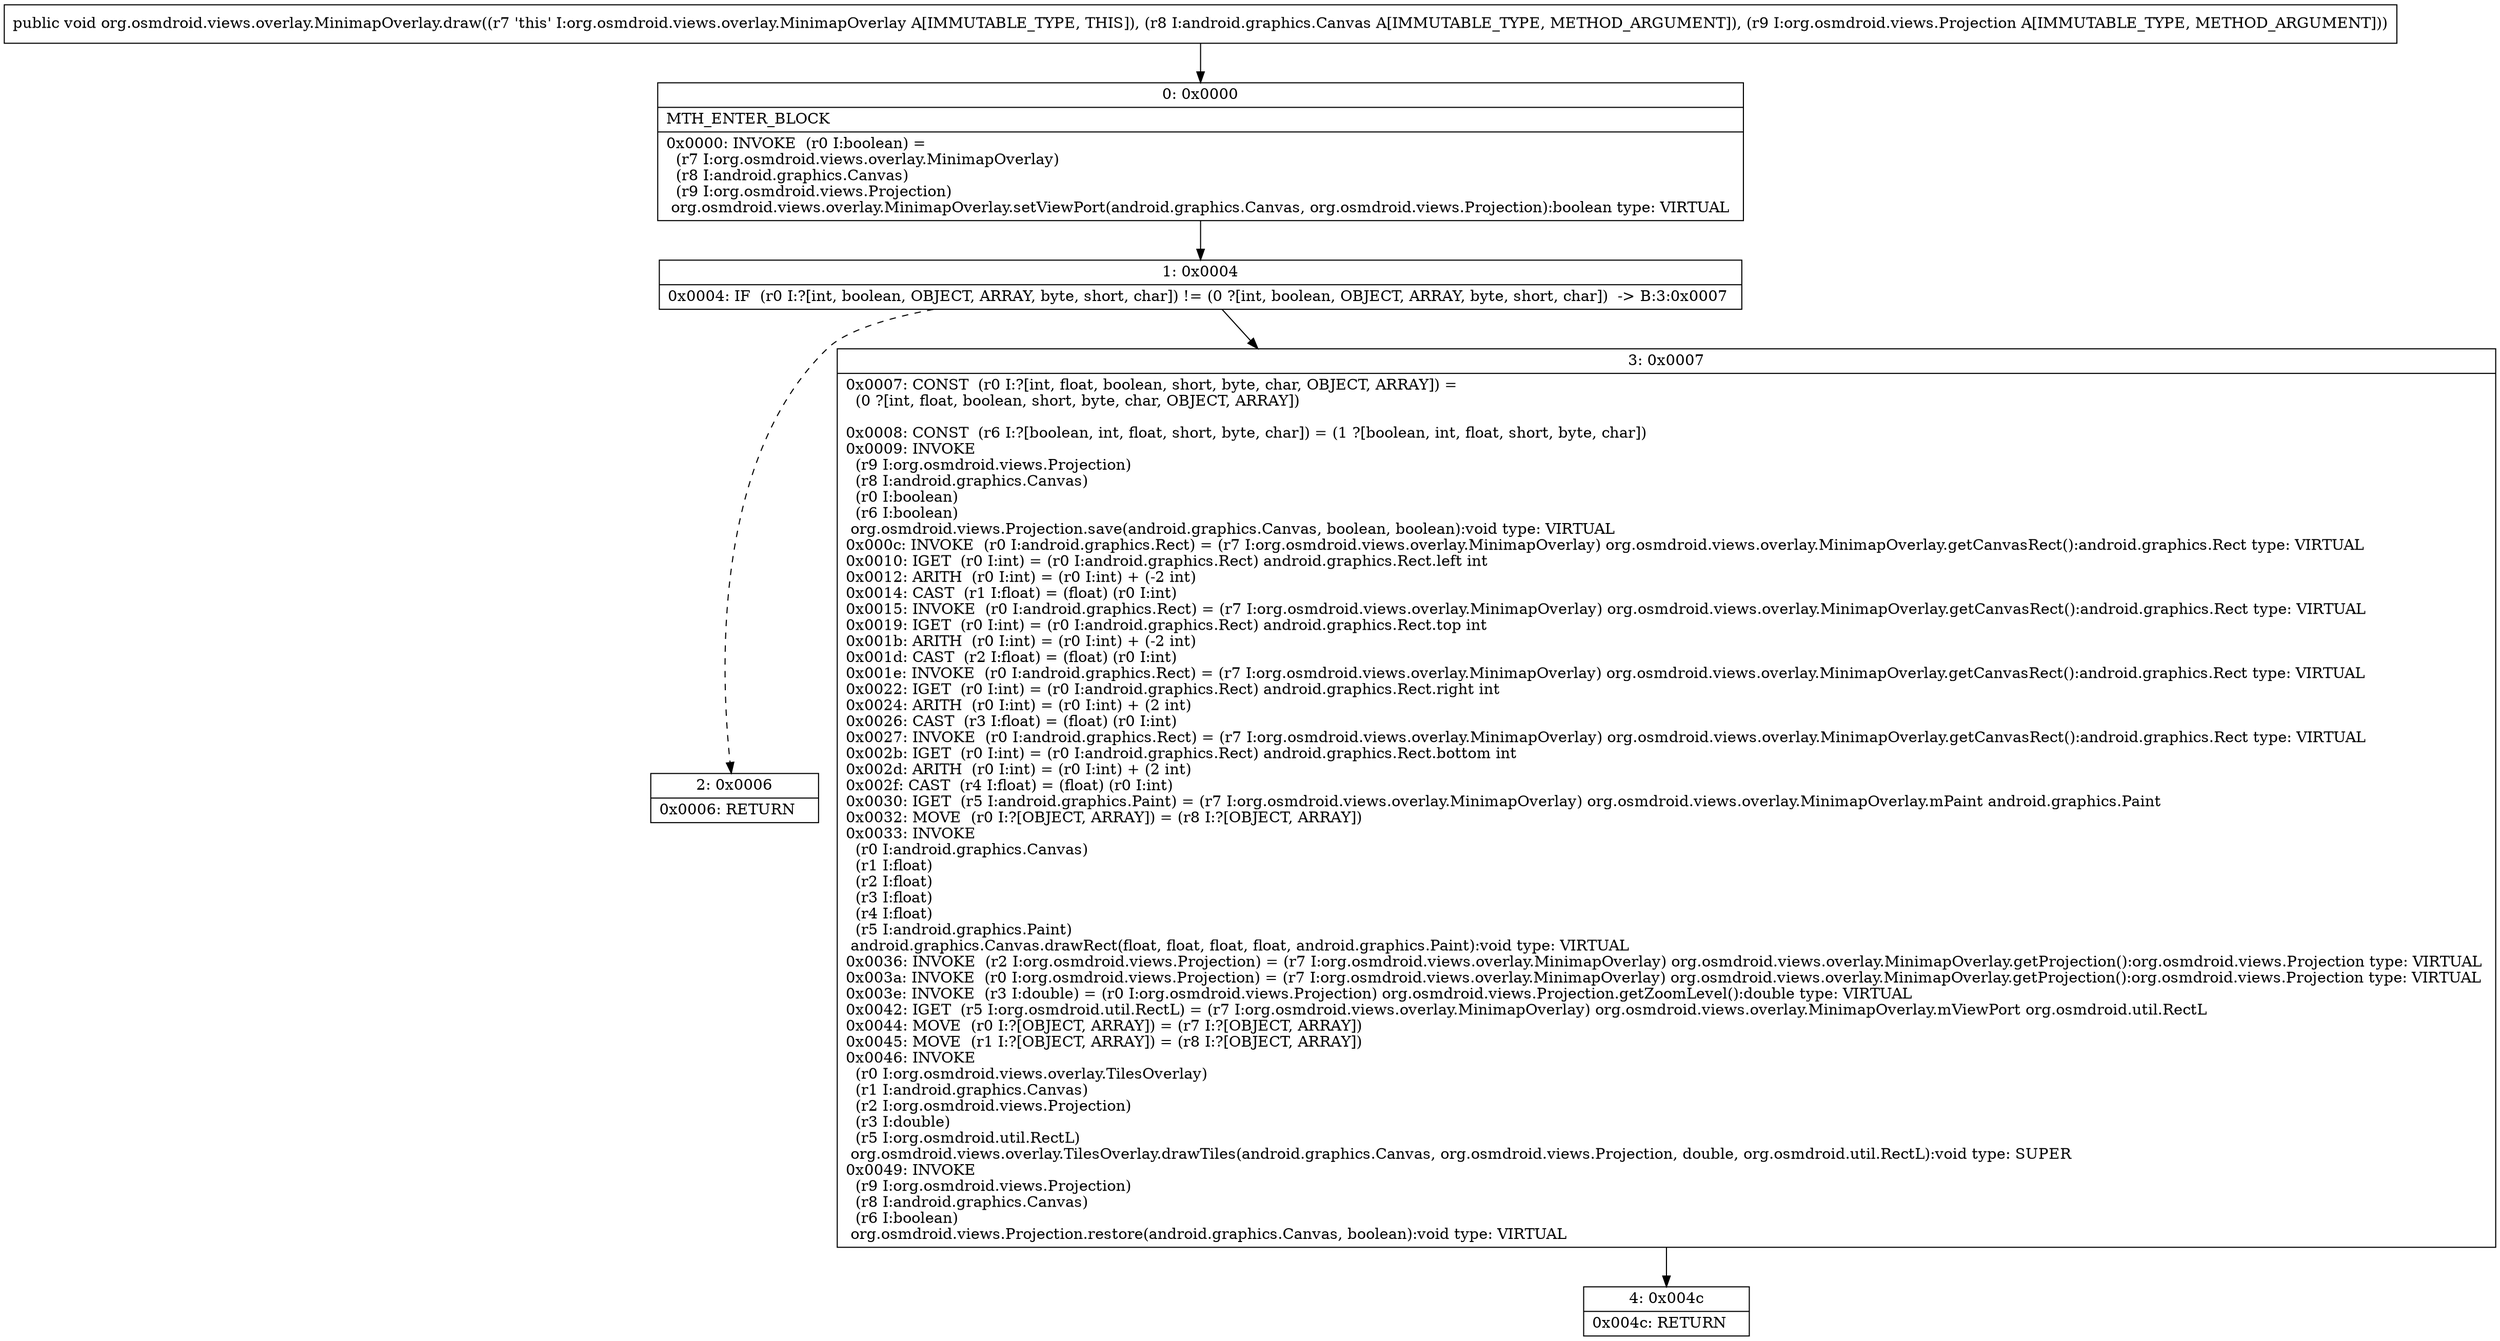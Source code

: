 digraph "CFG fororg.osmdroid.views.overlay.MinimapOverlay.draw(Landroid\/graphics\/Canvas;Lorg\/osmdroid\/views\/Projection;)V" {
Node_0 [shape=record,label="{0\:\ 0x0000|MTH_ENTER_BLOCK\l|0x0000: INVOKE  (r0 I:boolean) = \l  (r7 I:org.osmdroid.views.overlay.MinimapOverlay)\l  (r8 I:android.graphics.Canvas)\l  (r9 I:org.osmdroid.views.Projection)\l org.osmdroid.views.overlay.MinimapOverlay.setViewPort(android.graphics.Canvas, org.osmdroid.views.Projection):boolean type: VIRTUAL \l}"];
Node_1 [shape=record,label="{1\:\ 0x0004|0x0004: IF  (r0 I:?[int, boolean, OBJECT, ARRAY, byte, short, char]) != (0 ?[int, boolean, OBJECT, ARRAY, byte, short, char])  \-\> B:3:0x0007 \l}"];
Node_2 [shape=record,label="{2\:\ 0x0006|0x0006: RETURN   \l}"];
Node_3 [shape=record,label="{3\:\ 0x0007|0x0007: CONST  (r0 I:?[int, float, boolean, short, byte, char, OBJECT, ARRAY]) = \l  (0 ?[int, float, boolean, short, byte, char, OBJECT, ARRAY])\l \l0x0008: CONST  (r6 I:?[boolean, int, float, short, byte, char]) = (1 ?[boolean, int, float, short, byte, char]) \l0x0009: INVOKE  \l  (r9 I:org.osmdroid.views.Projection)\l  (r8 I:android.graphics.Canvas)\l  (r0 I:boolean)\l  (r6 I:boolean)\l org.osmdroid.views.Projection.save(android.graphics.Canvas, boolean, boolean):void type: VIRTUAL \l0x000c: INVOKE  (r0 I:android.graphics.Rect) = (r7 I:org.osmdroid.views.overlay.MinimapOverlay) org.osmdroid.views.overlay.MinimapOverlay.getCanvasRect():android.graphics.Rect type: VIRTUAL \l0x0010: IGET  (r0 I:int) = (r0 I:android.graphics.Rect) android.graphics.Rect.left int \l0x0012: ARITH  (r0 I:int) = (r0 I:int) + (\-2 int) \l0x0014: CAST  (r1 I:float) = (float) (r0 I:int) \l0x0015: INVOKE  (r0 I:android.graphics.Rect) = (r7 I:org.osmdroid.views.overlay.MinimapOverlay) org.osmdroid.views.overlay.MinimapOverlay.getCanvasRect():android.graphics.Rect type: VIRTUAL \l0x0019: IGET  (r0 I:int) = (r0 I:android.graphics.Rect) android.graphics.Rect.top int \l0x001b: ARITH  (r0 I:int) = (r0 I:int) + (\-2 int) \l0x001d: CAST  (r2 I:float) = (float) (r0 I:int) \l0x001e: INVOKE  (r0 I:android.graphics.Rect) = (r7 I:org.osmdroid.views.overlay.MinimapOverlay) org.osmdroid.views.overlay.MinimapOverlay.getCanvasRect():android.graphics.Rect type: VIRTUAL \l0x0022: IGET  (r0 I:int) = (r0 I:android.graphics.Rect) android.graphics.Rect.right int \l0x0024: ARITH  (r0 I:int) = (r0 I:int) + (2 int) \l0x0026: CAST  (r3 I:float) = (float) (r0 I:int) \l0x0027: INVOKE  (r0 I:android.graphics.Rect) = (r7 I:org.osmdroid.views.overlay.MinimapOverlay) org.osmdroid.views.overlay.MinimapOverlay.getCanvasRect():android.graphics.Rect type: VIRTUAL \l0x002b: IGET  (r0 I:int) = (r0 I:android.graphics.Rect) android.graphics.Rect.bottom int \l0x002d: ARITH  (r0 I:int) = (r0 I:int) + (2 int) \l0x002f: CAST  (r4 I:float) = (float) (r0 I:int) \l0x0030: IGET  (r5 I:android.graphics.Paint) = (r7 I:org.osmdroid.views.overlay.MinimapOverlay) org.osmdroid.views.overlay.MinimapOverlay.mPaint android.graphics.Paint \l0x0032: MOVE  (r0 I:?[OBJECT, ARRAY]) = (r8 I:?[OBJECT, ARRAY]) \l0x0033: INVOKE  \l  (r0 I:android.graphics.Canvas)\l  (r1 I:float)\l  (r2 I:float)\l  (r3 I:float)\l  (r4 I:float)\l  (r5 I:android.graphics.Paint)\l android.graphics.Canvas.drawRect(float, float, float, float, android.graphics.Paint):void type: VIRTUAL \l0x0036: INVOKE  (r2 I:org.osmdroid.views.Projection) = (r7 I:org.osmdroid.views.overlay.MinimapOverlay) org.osmdroid.views.overlay.MinimapOverlay.getProjection():org.osmdroid.views.Projection type: VIRTUAL \l0x003a: INVOKE  (r0 I:org.osmdroid.views.Projection) = (r7 I:org.osmdroid.views.overlay.MinimapOverlay) org.osmdroid.views.overlay.MinimapOverlay.getProjection():org.osmdroid.views.Projection type: VIRTUAL \l0x003e: INVOKE  (r3 I:double) = (r0 I:org.osmdroid.views.Projection) org.osmdroid.views.Projection.getZoomLevel():double type: VIRTUAL \l0x0042: IGET  (r5 I:org.osmdroid.util.RectL) = (r7 I:org.osmdroid.views.overlay.MinimapOverlay) org.osmdroid.views.overlay.MinimapOverlay.mViewPort org.osmdroid.util.RectL \l0x0044: MOVE  (r0 I:?[OBJECT, ARRAY]) = (r7 I:?[OBJECT, ARRAY]) \l0x0045: MOVE  (r1 I:?[OBJECT, ARRAY]) = (r8 I:?[OBJECT, ARRAY]) \l0x0046: INVOKE  \l  (r0 I:org.osmdroid.views.overlay.TilesOverlay)\l  (r1 I:android.graphics.Canvas)\l  (r2 I:org.osmdroid.views.Projection)\l  (r3 I:double)\l  (r5 I:org.osmdroid.util.RectL)\l org.osmdroid.views.overlay.TilesOverlay.drawTiles(android.graphics.Canvas, org.osmdroid.views.Projection, double, org.osmdroid.util.RectL):void type: SUPER \l0x0049: INVOKE  \l  (r9 I:org.osmdroid.views.Projection)\l  (r8 I:android.graphics.Canvas)\l  (r6 I:boolean)\l org.osmdroid.views.Projection.restore(android.graphics.Canvas, boolean):void type: VIRTUAL \l}"];
Node_4 [shape=record,label="{4\:\ 0x004c|0x004c: RETURN   \l}"];
MethodNode[shape=record,label="{public void org.osmdroid.views.overlay.MinimapOverlay.draw((r7 'this' I:org.osmdroid.views.overlay.MinimapOverlay A[IMMUTABLE_TYPE, THIS]), (r8 I:android.graphics.Canvas A[IMMUTABLE_TYPE, METHOD_ARGUMENT]), (r9 I:org.osmdroid.views.Projection A[IMMUTABLE_TYPE, METHOD_ARGUMENT])) }"];
MethodNode -> Node_0;
Node_0 -> Node_1;
Node_1 -> Node_2[style=dashed];
Node_1 -> Node_3;
Node_3 -> Node_4;
}

